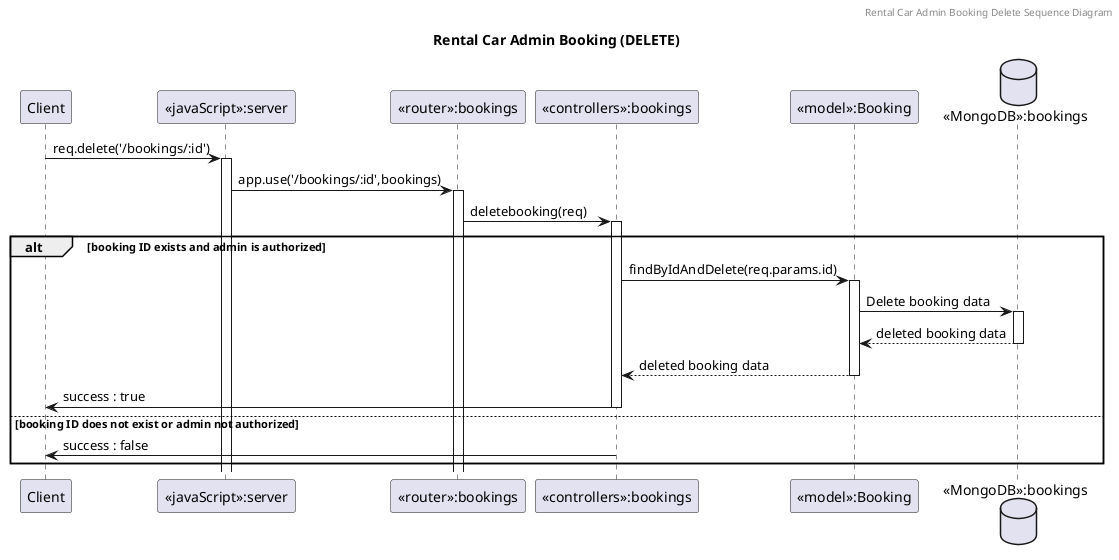 @startuml Rental Car Admin Booking (DELETE)

header Rental Car Admin Booking Delete Sequence Diagram
title "Rental Car Admin Booking (DELETE)"

participant "Client" as client
participant "<<javaScript>>:server" as server
participant "<<router>>:bookings" as routerBookings
participant "<<controllers>>:bookings" as controllersBookings
participant "<<model>>:Booking" as modelBooking
database "<<MongoDB>>:bookings" as BookingsDatabase

client->server ++:req.delete('/bookings/:id')
server->routerBookings ++:app.use('/bookings/:id',bookings)
routerBookings -> controllersBookings ++:deletebooking(req)

alt booking ID exists and admin is authorized
    controllersBookings->modelBooking ++:findByIdAndDelete(req.params.id)
    modelBooking ->BookingsDatabase ++: Delete booking data
    BookingsDatabase --> modelBooking --: deleted booking data
    controllersBookings <-- modelBooking --:deleted booking data
    controllersBookings->client --:success : true
else booking ID does not exist or admin not authorized
    controllersBookings -> client --:success : false
end

@enduml
